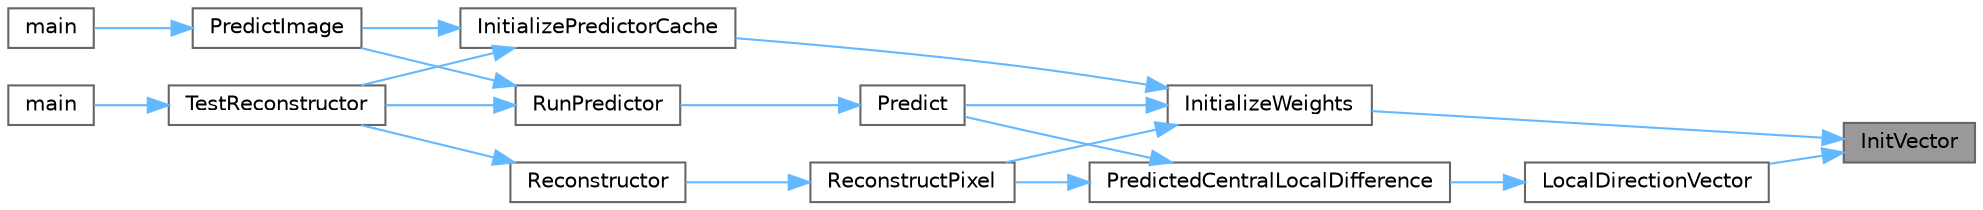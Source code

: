digraph "InitVector"
{
 // LATEX_PDF_SIZE
  bgcolor="transparent";
  edge [fontname=Helvetica,fontsize=10,labelfontname=Helvetica,labelfontsize=10];
  node [fontname=Helvetica,fontsize=10,shape=box,height=0.2,width=0.4];
  rankdir="RL";
  Node1 [id="Node000001",label="InitVector",height=0.2,width=0.4,color="gray40", fillcolor="grey60", style="filled", fontcolor="black",tooltip=" "];
  Node1 -> Node2 [id="edge35_Node000001_Node000002",dir="back",color="steelblue1",style="solid",tooltip=" "];
  Node2 [id="Node000002",label="InitializeWeights",height=0.2,width=0.4,color="grey40", fillcolor="white", style="filled",URL="$d0/d26/weights_8c.html#adcc753ae7048085817bd2c37b471f739",tooltip=" "];
  Node2 -> Node3 [id="edge36_Node000002_Node000003",dir="back",color="steelblue1",style="solid",tooltip=" "];
  Node3 [id="Node000003",label="InitializePredictorCache",height=0.2,width=0.4,color="grey40", fillcolor="white", style="filled",URL="$dc/d99/cache__predictor_8c.html#a596c51dc78ec695dccf12414da82bbf5",tooltip=" "];
  Node3 -> Node4 [id="edge37_Node000003_Node000004",dir="back",color="steelblue1",style="solid",tooltip=" "];
  Node4 [id="Node000004",label="PredictImage",height=0.2,width=0.4,color="grey40", fillcolor="white", style="filled",URL="$d6/d92/generate__image_8c.html#a7fae527c979b4b287e1f9672c8d2c366",tooltip=" "];
  Node4 -> Node5 [id="edge38_Node000004_Node000005",dir="back",color="steelblue1",style="solid",tooltip=" "];
  Node5 [id="Node000005",label="main",height=0.2,width=0.4,color="grey40", fillcolor="white", style="filled",URL="$da/db2/compressor_8c.html#a048af25ea3eb0571ab780e44e221650e",tooltip=" "];
  Node3 -> Node6 [id="edge39_Node000003_Node000006",dir="back",color="steelblue1",style="solid",tooltip=" "];
  Node6 [id="Node000006",label="TestReconstructor",height=0.2,width=0.4,color="grey40", fillcolor="white", style="filled",URL="$d6/dce/reconstructor_8c.html#aadb567bbc159d00d6334e2eb36e6e253",tooltip=" "];
  Node6 -> Node7 [id="edge40_Node000006_Node000007",dir="back",color="steelblue1",style="solid",tooltip=" "];
  Node7 [id="Node000007",label="main",height=0.2,width=0.4,color="grey40", fillcolor="white", style="filled",URL="$df/dee/decompressor_8c.html#a048af25ea3eb0571ab780e44e221650e",tooltip=" "];
  Node2 -> Node8 [id="edge41_Node000002_Node000008",dir="back",color="steelblue1",style="solid",tooltip=" "];
  Node8 [id="Node000008",label="Predict",height=0.2,width=0.4,color="grey40", fillcolor="white", style="filled",URL="$db/d25/predictor_8c.html#a498daa18fb3529e8fffc3fff08e6bef6",tooltip=" "];
  Node8 -> Node9 [id="edge42_Node000008_Node000009",dir="back",color="steelblue1",style="solid",tooltip=" "];
  Node9 [id="Node000009",label="RunPredictor",height=0.2,width=0.4,color="grey40", fillcolor="white", style="filled",URL="$db/d25/predictor_8c.html#a4a94804509574a94d896a4164802bcd2",tooltip=" "];
  Node9 -> Node4 [id="edge43_Node000009_Node000004",dir="back",color="steelblue1",style="solid",tooltip=" "];
  Node9 -> Node6 [id="edge44_Node000009_Node000006",dir="back",color="steelblue1",style="solid",tooltip=" "];
  Node2 -> Node10 [id="edge45_Node000002_Node000010",dir="back",color="steelblue1",style="solid",tooltip=" "];
  Node10 [id="Node000010",label="ReconstructPixel",height=0.2,width=0.4,color="grey40", fillcolor="white", style="filled",URL="$d6/dce/reconstructor_8c.html#aeb6c4d18e6fc666235f8ef7464d1ae29",tooltip=" "];
  Node10 -> Node11 [id="edge46_Node000010_Node000011",dir="back",color="steelblue1",style="solid",tooltip=" "];
  Node11 [id="Node000011",label="Reconstructor",height=0.2,width=0.4,color="grey40", fillcolor="white", style="filled",URL="$d6/dce/reconstructor_8c.html#ad0d5b55646a3018075f07ae472ddb312",tooltip=" "];
  Node11 -> Node6 [id="edge47_Node000011_Node000006",dir="back",color="steelblue1",style="solid",tooltip=" "];
  Node1 -> Node12 [id="edge48_Node000001_Node000012",dir="back",color="steelblue1",style="solid",tooltip=" "];
  Node12 [id="Node000012",label="LocalDirectionVector",height=0.2,width=0.4,color="grey40", fillcolor="white", style="filled",URL="$d8/d97/local__differences_8c.html#a92b3b535f0c13d4ec28dab8b13713262",tooltip=" "];
  Node12 -> Node13 [id="edge49_Node000012_Node000013",dir="back",color="steelblue1",style="solid",tooltip=" "];
  Node13 [id="Node000013",label="PredictedCentralLocalDifference",height=0.2,width=0.4,color="grey40", fillcolor="white", style="filled",URL="$d8/d97/local__differences_8c.html#a36ddae4ef0f34ba3f7402469253bb6b6",tooltip=" "];
  Node13 -> Node8 [id="edge50_Node000013_Node000008",dir="back",color="steelblue1",style="solid",tooltip=" "];
  Node13 -> Node10 [id="edge51_Node000013_Node000010",dir="back",color="steelblue1",style="solid",tooltip=" "];
}
